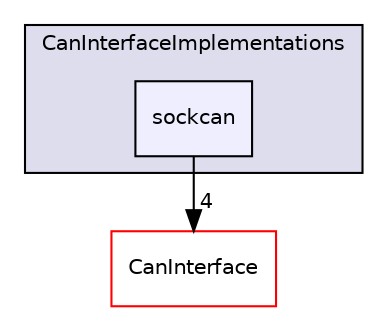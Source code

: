 digraph "CanInterfaceImplementations/sockcan" {
  compound=true
  node [ fontsize="10", fontname="Helvetica"];
  edge [ labelfontsize="10", labelfontname="Helvetica"];
  subgraph clusterdir_d8737b42f3d78efd22b75182e570f151 {
    graph [ bgcolor="#ddddee", pencolor="black", label="CanInterfaceImplementations" fontname="Helvetica", fontsize="10", URL="dir_d8737b42f3d78efd22b75182e570f151.html"]
  dir_e44444f76afb844dc91bf47cccc5fe2e [shape=box, label="sockcan", style="filled", fillcolor="#eeeeff", pencolor="black", URL="dir_e44444f76afb844dc91bf47cccc5fe2e.html"];
  }
  dir_1f0e3058fad0934718aa0fd5f744cca0 [shape=box label="CanInterface" fillcolor="white" style="filled" color="red" URL="dir_1f0e3058fad0934718aa0fd5f744cca0.html"];
  dir_e44444f76afb844dc91bf47cccc5fe2e->dir_1f0e3058fad0934718aa0fd5f744cca0 [headlabel="4", labeldistance=1.5 headhref="dir_000006_000000.html"];
}
